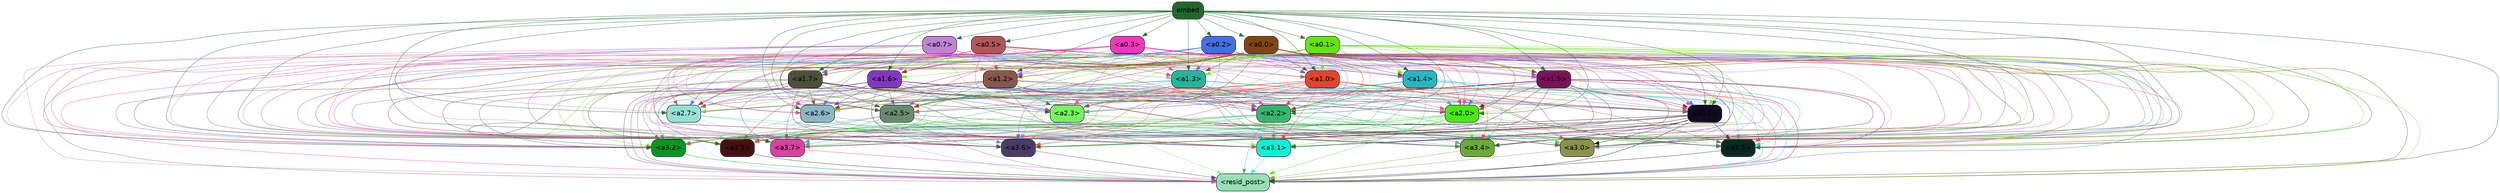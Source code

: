 strict digraph "" {
	graph [bgcolor=transparent,
		layout=dot,
		overlap=false,
		splines=true
	];
	"<a3.7>"	[color=black,
		fillcolor="#d9409f",
		fontname=Helvetica,
		shape=box,
		style="filled, rounded"];
	"<resid_post>"	[color=black,
		fillcolor="#98deb6",
		fontname=Helvetica,
		shape=box,
		style="filled, rounded"];
	"<a3.7>" -> "<resid_post>"	[color="#d9409f",
		penwidth=0.6];
	"<a3.6>"	[color=black,
		fillcolor="#4a3b69",
		fontname=Helvetica,
		shape=box,
		style="filled, rounded"];
	"<a3.6>" -> "<resid_post>"	[color="#4a3b69",
		penwidth=0.6];
	"<a3.5>"	[color=black,
		fillcolor="#0b2822",
		fontname=Helvetica,
		shape=box,
		style="filled, rounded"];
	"<a3.5>" -> "<resid_post>"	[color="#0b2822",
		penwidth=0.6];
	"<a3.4>"	[color=black,
		fillcolor="#6aaa37",
		fontname=Helvetica,
		shape=box,
		style="filled, rounded"];
	"<a3.4>" -> "<resid_post>"	[color="#6aaa37",
		penwidth=0.6];
	"<a3.3>"	[color=black,
		fillcolor="#461010",
		fontname=Helvetica,
		shape=box,
		style="filled, rounded"];
	"<a3.3>" -> "<resid_post>"	[color="#461010",
		penwidth=0.6];
	"<a3.2>"	[color=black,
		fillcolor="#06981f",
		fontname=Helvetica,
		shape=box,
		style="filled, rounded"];
	"<a3.2>" -> "<resid_post>"	[color="#06981f",
		penwidth=0.6];
	"<a3.1>"	[color=black,
		fillcolor="#0cf1d3",
		fontname=Helvetica,
		shape=box,
		style="filled, rounded"];
	"<a3.1>" -> "<resid_post>"	[color="#0cf1d3",
		penwidth=0.6];
	"<a3.0>"	[color=black,
		fillcolor="#8b924b",
		fontname=Helvetica,
		shape=box,
		style="filled, rounded"];
	"<a3.0>" -> "<resid_post>"	[color="#8b924b",
		penwidth=0.6];
	"<a2.7>"	[color=black,
		fillcolor="#95e0d4",
		fontname=Helvetica,
		shape=box,
		style="filled, rounded"];
	"<a2.7>" -> "<a3.7>"	[color="#95e0d4",
		penwidth=0.6];
	"<a2.7>" -> "<resid_post>"	[color="#95e0d4",
		penwidth=0.6];
	"<a2.7>" -> "<a3.6>"	[color="#95e0d4",
		penwidth=0.6];
	"<a2.7>" -> "<a3.5>"	[color="#95e0d4",
		penwidth=0.6];
	"<a2.7>" -> "<a3.4>"	[color="#95e0d4",
		penwidth=0.6];
	"<a2.7>" -> "<a3.3>"	[color="#95e0d4",
		penwidth=0.6];
	"<a2.7>" -> "<a3.2>"	[color="#95e0d4",
		penwidth=0.6];
	"<a2.7>" -> "<a3.1>"	[color="#95e0d4",
		penwidth=0.6];
	"<a2.7>" -> "<a3.0>"	[color="#95e0d4",
		penwidth=0.6];
	"<a2.6>"	[color=black,
		fillcolor="#8cb7c3",
		fontname=Helvetica,
		shape=box,
		style="filled, rounded"];
	"<a2.6>" -> "<a3.7>"	[color="#8cb7c3",
		penwidth=0.6];
	"<a2.6>" -> "<resid_post>"	[color="#8cb7c3",
		penwidth=0.6];
	"<a2.6>" -> "<a3.6>"	[color="#8cb7c3",
		penwidth=0.6];
	"<a2.6>" -> "<a3.5>"	[color="#8cb7c3",
		penwidth=0.6];
	"<a2.6>" -> "<a3.4>"	[color="#8cb7c3",
		penwidth=0.6];
	"<a2.6>" -> "<a3.3>"	[color="#8cb7c3",
		penwidth=0.6];
	"<a2.6>" -> "<a3.2>"	[color="#8cb7c3",
		penwidth=0.6];
	"<a2.6>" -> "<a3.1>"	[color="#8cb7c3",
		penwidth=0.6];
	"<a2.6>" -> "<a3.0>"	[color="#8cb7c3",
		penwidth=0.6];
	"<a2.5>"	[color=black,
		fillcolor="#688c70",
		fontname=Helvetica,
		shape=box,
		style="filled, rounded"];
	"<a2.5>" -> "<a3.7>"	[color="#688c70",
		penwidth=0.6];
	"<a2.5>" -> "<resid_post>"	[color="#688c70",
		penwidth=0.6];
	"<a2.5>" -> "<a3.6>"	[color="#688c70",
		penwidth=0.6];
	"<a2.5>" -> "<a3.5>"	[color="#688c70",
		penwidth=0.6];
	"<a2.5>" -> "<a3.4>"	[color="#688c70",
		penwidth=0.6];
	"<a2.5>" -> "<a3.3>"	[color="#688c70",
		penwidth=0.6];
	"<a2.5>" -> "<a3.2>"	[color="#688c70",
		penwidth=0.6];
	"<a2.5>" -> "<a3.1>"	[color="#688c70",
		penwidth=0.6];
	"<a2.5>" -> "<a3.0>"	[color="#688c70",
		penwidth=0.6];
	"<a2.3>"	[color=black,
		fillcolor="#76f55f",
		fontname=Helvetica,
		shape=box,
		style="filled, rounded"];
	"<a2.3>" -> "<a3.7>"	[color="#76f55f",
		penwidth=0.6];
	"<a2.3>" -> "<resid_post>"	[color="#76f55f",
		penwidth=0.6];
	"<a2.3>" -> "<a3.6>"	[color="#76f55f",
		penwidth=0.6];
	"<a2.3>" -> "<a3.5>"	[color="#76f55f",
		penwidth=0.6];
	"<a2.3>" -> "<a3.4>"	[color="#76f55f",
		penwidth=0.6];
	"<a2.3>" -> "<a3.3>"	[color="#76f55f",
		penwidth=0.6];
	"<a2.3>" -> "<a3.2>"	[color="#76f55f",
		penwidth=0.6];
	"<a2.3>" -> "<a3.1>"	[color="#76f55f",
		penwidth=0.6];
	"<a2.3>" -> "<a3.0>"	[color="#76f55f",
		penwidth=0.6];
	"<a2.2>"	[color=black,
		fillcolor="#37b470",
		fontname=Helvetica,
		shape=box,
		style="filled, rounded"];
	"<a2.2>" -> "<a3.7>"	[color="#37b470",
		penwidth=0.6];
	"<a2.2>" -> "<resid_post>"	[color="#37b470",
		penwidth=0.6];
	"<a2.2>" -> "<a3.6>"	[color="#37b470",
		penwidth=0.6];
	"<a2.2>" -> "<a3.5>"	[color="#37b470",
		penwidth=0.6];
	"<a2.2>" -> "<a3.4>"	[color="#37b470",
		penwidth=0.6];
	"<a2.2>" -> "<a3.3>"	[color="#37b470",
		penwidth=0.6];
	"<a2.2>" -> "<a3.2>"	[color="#37b470",
		penwidth=0.6];
	"<a2.2>" -> "<a3.1>"	[color="#37b470",
		penwidth=0.6];
	"<a2.2>" -> "<a3.0>"	[color="#37b470",
		penwidth=0.6];
	"<a2.1>"	[color=black,
		fillcolor="#100a22",
		fontname=Helvetica,
		shape=box,
		style="filled, rounded"];
	"<a2.1>" -> "<a3.7>"	[color="#100a22",
		penwidth=0.6];
	"<a2.1>" -> "<resid_post>"	[color="#100a22",
		penwidth=0.6];
	"<a2.1>" -> "<a3.6>"	[color="#100a22",
		penwidth=0.6];
	"<a2.1>" -> "<a3.5>"	[color="#100a22",
		penwidth=0.6];
	"<a2.1>" -> "<a3.4>"	[color="#100a22",
		penwidth=0.6];
	"<a2.1>" -> "<a3.3>"	[color="#100a22",
		penwidth=0.6];
	"<a2.1>" -> "<a3.2>"	[color="#100a22",
		penwidth=0.6];
	"<a2.1>" -> "<a3.1>"	[color="#100a22",
		penwidth=0.6];
	"<a2.1>" -> "<a3.0>"	[color="#100a22",
		penwidth=0.6];
	"<a2.0>"	[color=black,
		fillcolor="#4ae61a",
		fontname=Helvetica,
		shape=box,
		style="filled, rounded"];
	"<a2.0>" -> "<a3.7>"	[color="#4ae61a",
		penwidth=0.6];
	"<a2.0>" -> "<resid_post>"	[color="#4ae61a",
		penwidth=0.6];
	"<a2.0>" -> "<a3.6>"	[color="#4ae61a",
		penwidth=0.6];
	"<a2.0>" -> "<a3.5>"	[color="#4ae61a",
		penwidth=0.6];
	"<a2.0>" -> "<a3.4>"	[color="#4ae61a",
		penwidth=0.6];
	"<a2.0>" -> "<a3.3>"	[color="#4ae61a",
		penwidth=0.6];
	"<a2.0>" -> "<a3.2>"	[color="#4ae61a",
		penwidth=0.6];
	"<a2.0>" -> "<a3.1>"	[color="#4ae61a",
		penwidth=0.6];
	"<a2.0>" -> "<a3.0>"	[color="#4ae61a",
		penwidth=0.6];
	"<a1.7>"	[color=black,
		fillcolor="#4b5038",
		fontname=Helvetica,
		shape=box,
		style="filled, rounded"];
	"<a1.7>" -> "<a3.7>"	[color="#4b5038",
		penwidth=0.6];
	"<a1.7>" -> "<resid_post>"	[color="#4b5038",
		penwidth=0.6];
	"<a1.7>" -> "<a3.6>"	[color="#4b5038",
		penwidth=0.6];
	"<a1.7>" -> "<a3.5>"	[color="#4b5038",
		penwidth=0.6];
	"<a1.7>" -> "<a3.4>"	[color="#4b5038",
		penwidth=0.6];
	"<a1.7>" -> "<a3.3>"	[color="#4b5038",
		penwidth=0.6];
	"<a1.7>" -> "<a3.2>"	[color="#4b5038",
		penwidth=0.6];
	"<a1.7>" -> "<a3.1>"	[color="#4b5038",
		penwidth=0.6];
	"<a1.7>" -> "<a3.0>"	[color="#4b5038",
		penwidth=0.6];
	"<a1.7>" -> "<a2.7>"	[color="#4b5038",
		penwidth=0.6];
	"<a1.7>" -> "<a2.6>"	[color="#4b5038",
		penwidth=0.6];
	"<a1.7>" -> "<a2.5>"	[color="#4b5038",
		penwidth=0.6];
	"<a1.7>" -> "<a2.3>"	[color="#4b5038",
		penwidth=0.6];
	"<a1.7>" -> "<a2.2>"	[color="#4b5038",
		penwidth=0.6];
	"<a1.7>" -> "<a2.1>"	[color="#4b5038",
		penwidth=0.6];
	"<a1.7>" -> "<a2.0>"	[color="#4b5038",
		penwidth=0.6];
	"<a1.6>"	[color=black,
		fillcolor="#8335c3",
		fontname=Helvetica,
		shape=box,
		style="filled, rounded"];
	"<a1.6>" -> "<a3.7>"	[color="#8335c3",
		penwidth=0.6];
	"<a1.6>" -> "<resid_post>"	[color="#8335c3",
		penwidth=0.6];
	"<a1.6>" -> "<a3.6>"	[color="#8335c3",
		penwidth=0.6];
	"<a1.6>" -> "<a3.5>"	[color="#8335c3",
		penwidth=0.6];
	"<a1.6>" -> "<a3.4>"	[color="#8335c3",
		penwidth=0.6];
	"<a1.6>" -> "<a3.3>"	[color="#8335c3",
		penwidth=0.6];
	"<a1.6>" -> "<a3.2>"	[color="#8335c3",
		penwidth=0.6];
	"<a1.6>" -> "<a3.1>"	[color="#8335c3",
		penwidth=0.6];
	"<a1.6>" -> "<a3.0>"	[color="#8335c3",
		penwidth=0.6];
	"<a1.6>" -> "<a2.7>"	[color="#8335c3",
		penwidth=0.6];
	"<a1.6>" -> "<a2.6>"	[color="#8335c3",
		penwidth=0.6];
	"<a1.6>" -> "<a2.5>"	[color="#8335c3",
		penwidth=0.6];
	"<a1.6>" -> "<a2.3>"	[color="#8335c3",
		penwidth=0.6];
	"<a1.6>" -> "<a2.2>"	[color="#8335c3",
		penwidth=0.6];
	"<a1.6>" -> "<a2.1>"	[color="#8335c3",
		penwidth=0.6];
	"<a1.6>" -> "<a2.0>"	[color="#8335c3",
		penwidth=0.6];
	"<a1.5>"	[color=black,
		fillcolor="#7b1058",
		fontname=Helvetica,
		shape=box,
		style="filled, rounded"];
	"<a1.5>" -> "<a3.7>"	[color="#7b1058",
		penwidth=0.6];
	"<a1.5>" -> "<resid_post>"	[color="#7b1058",
		penwidth=0.6];
	"<a1.5>" -> "<a3.6>"	[color="#7b1058",
		penwidth=0.6];
	"<a1.5>" -> "<a3.5>"	[color="#7b1058",
		penwidth=0.6];
	"<a1.5>" -> "<a3.4>"	[color="#7b1058",
		penwidth=0.6];
	"<a1.5>" -> "<a3.3>"	[color="#7b1058",
		penwidth=0.6];
	"<a1.5>" -> "<a3.2>"	[color="#7b1058",
		penwidth=0.6];
	"<a1.5>" -> "<a3.1>"	[color="#7b1058",
		penwidth=0.6];
	"<a1.5>" -> "<a3.0>"	[color="#7b1058",
		penwidth=0.6];
	"<a1.5>" -> "<a2.7>"	[color="#7b1058",
		penwidth=0.6];
	"<a1.5>" -> "<a2.6>"	[color="#7b1058",
		penwidth=0.6];
	"<a1.5>" -> "<a2.5>"	[color="#7b1058",
		penwidth=0.6];
	"<a1.5>" -> "<a2.3>"	[color="#7b1058",
		penwidth=0.6];
	"<a1.5>" -> "<a2.2>"	[color="#7b1058",
		penwidth=0.6];
	"<a1.5>" -> "<a2.1>"	[color="#7b1058",
		penwidth=0.6];
	"<a1.5>" -> "<a2.0>"	[color="#7b1058",
		penwidth=0.6];
	"<a1.4>"	[color=black,
		fillcolor="#26b7c4",
		fontname=Helvetica,
		shape=box,
		style="filled, rounded"];
	"<a1.4>" -> "<a3.7>"	[color="#26b7c4",
		penwidth=0.6];
	"<a1.4>" -> "<resid_post>"	[color="#26b7c4",
		penwidth=0.6];
	"<a1.4>" -> "<a3.6>"	[color="#26b7c4",
		penwidth=0.6];
	"<a1.4>" -> "<a3.5>"	[color="#26b7c4",
		penwidth=0.6];
	"<a1.4>" -> "<a3.4>"	[color="#26b7c4",
		penwidth=0.6];
	"<a1.4>" -> "<a3.3>"	[color="#26b7c4",
		penwidth=0.6];
	"<a1.4>" -> "<a3.2>"	[color="#26b7c4",
		penwidth=0.6];
	"<a1.4>" -> "<a3.1>"	[color="#26b7c4",
		penwidth=0.6];
	"<a1.4>" -> "<a3.0>"	[color="#26b7c4",
		penwidth=0.6];
	"<a1.4>" -> "<a2.7>"	[color="#26b7c4",
		penwidth=0.6];
	"<a1.4>" -> "<a2.6>"	[color="#26b7c4",
		penwidth=0.6];
	"<a1.4>" -> "<a2.5>"	[color="#26b7c4",
		penwidth=0.6];
	"<a1.4>" -> "<a2.3>"	[color="#26b7c4",
		penwidth=0.6];
	"<a1.4>" -> "<a2.2>"	[color="#26b7c4",
		penwidth=0.6];
	"<a1.4>" -> "<a2.1>"	[color="#26b7c4",
		penwidth=0.6];
	"<a1.4>" -> "<a2.0>"	[color="#26b7c4",
		penwidth=0.6];
	"<a1.3>"	[color=black,
		fillcolor="#25b59a",
		fontname=Helvetica,
		shape=box,
		style="filled, rounded"];
	"<a1.3>" -> "<a3.7>"	[color="#25b59a",
		penwidth=0.6];
	"<a1.3>" -> "<resid_post>"	[color="#25b59a",
		penwidth=0.6];
	"<a1.3>" -> "<a3.6>"	[color="#25b59a",
		penwidth=0.6];
	"<a1.3>" -> "<a3.5>"	[color="#25b59a",
		penwidth=0.6];
	"<a1.3>" -> "<a3.4>"	[color="#25b59a",
		penwidth=0.6];
	"<a1.3>" -> "<a3.3>"	[color="#25b59a",
		penwidth=0.6];
	"<a1.3>" -> "<a3.2>"	[color="#25b59a",
		penwidth=0.6];
	"<a1.3>" -> "<a3.1>"	[color="#25b59a",
		penwidth=0.6];
	"<a1.3>" -> "<a3.0>"	[color="#25b59a",
		penwidth=0.6];
	"<a1.3>" -> "<a2.7>"	[color="#25b59a",
		penwidth=0.6];
	"<a1.3>" -> "<a2.6>"	[color="#25b59a",
		penwidth=0.6];
	"<a1.3>" -> "<a2.5>"	[color="#25b59a",
		penwidth=0.6];
	"<a1.3>" -> "<a2.3>"	[color="#25b59a",
		penwidth=0.6];
	"<a1.3>" -> "<a2.2>"	[color="#25b59a",
		penwidth=0.6];
	"<a1.3>" -> "<a2.1>"	[color="#25b59a",
		penwidth=0.6];
	"<a1.3>" -> "<a2.0>"	[color="#25b59a",
		penwidth=0.6];
	"<a1.2>"	[color=black,
		fillcolor="#88564b",
		fontname=Helvetica,
		shape=box,
		style="filled, rounded"];
	"<a1.2>" -> "<a3.7>"	[color="#88564b",
		penwidth=0.6];
	"<a1.2>" -> "<resid_post>"	[color="#88564b",
		penwidth=0.6];
	"<a1.2>" -> "<a3.6>"	[color="#88564b",
		penwidth=0.6];
	"<a1.2>" -> "<a3.5>"	[color="#88564b",
		penwidth=0.6];
	"<a1.2>" -> "<a3.4>"	[color="#88564b",
		penwidth=0.6];
	"<a1.2>" -> "<a3.3>"	[color="#88564b",
		penwidth=0.6];
	"<a1.2>" -> "<a3.2>"	[color="#88564b",
		penwidth=0.6];
	"<a1.2>" -> "<a3.1>"	[color="#88564b",
		penwidth=0.6];
	"<a1.2>" -> "<a3.0>"	[color="#88564b",
		penwidth=0.6];
	"<a1.2>" -> "<a2.7>"	[color="#88564b",
		penwidth=0.6];
	"<a1.2>" -> "<a2.6>"	[color="#88564b",
		penwidth=0.6];
	"<a1.2>" -> "<a2.5>"	[color="#88564b",
		penwidth=0.6];
	"<a1.2>" -> "<a2.3>"	[color="#88564b",
		penwidth=0.6];
	"<a1.2>" -> "<a2.2>"	[color="#88564b",
		penwidth=0.6];
	"<a1.2>" -> "<a2.1>"	[color="#88564b",
		penwidth=0.6];
	"<a1.2>" -> "<a2.0>"	[color="#88564b",
		penwidth=0.6];
	"<a1.0>"	[color=black,
		fillcolor="#e6432a",
		fontname=Helvetica,
		shape=box,
		style="filled, rounded"];
	"<a1.0>" -> "<a3.7>"	[color="#e6432a",
		penwidth=0.6];
	"<a1.0>" -> "<resid_post>"	[color="#e6432a",
		penwidth=0.6];
	"<a1.0>" -> "<a3.6>"	[color="#e6432a",
		penwidth=0.6];
	"<a1.0>" -> "<a3.5>"	[color="#e6432a",
		penwidth=0.6];
	"<a1.0>" -> "<a3.4>"	[color="#e6432a",
		penwidth=0.6];
	"<a1.0>" -> "<a3.3>"	[color="#e6432a",
		penwidth=0.6];
	"<a1.0>" -> "<a3.2>"	[color="#e6432a",
		penwidth=0.6];
	"<a1.0>" -> "<a3.1>"	[color="#e6432a",
		penwidth=0.6];
	"<a1.0>" -> "<a3.0>"	[color="#e6432a",
		penwidth=0.6];
	"<a1.0>" -> "<a2.7>"	[color="#e6432a",
		penwidth=0.6];
	"<a1.0>" -> "<a2.6>"	[color="#e6432a",
		penwidth=0.6];
	"<a1.0>" -> "<a2.5>"	[color="#e6432a",
		penwidth=0.6];
	"<a1.0>" -> "<a2.3>"	[color="#e6432a",
		penwidth=0.6];
	"<a1.0>" -> "<a2.2>"	[color="#e6432a",
		penwidth=0.6];
	"<a1.0>" -> "<a2.1>"	[color="#e6432a",
		penwidth=0.6];
	"<a1.0>" -> "<a2.0>"	[color="#e6432a",
		penwidth=0.6];
	"<a0.7>"	[color=black,
		fillcolor="#be84d3",
		fontname=Helvetica,
		shape=box,
		style="filled, rounded"];
	"<a0.7>" -> "<a3.7>"	[color="#be84d3",
		penwidth=0.6];
	"<a0.7>" -> "<resid_post>"	[color="#be84d3",
		penwidth=0.6];
	"<a0.7>" -> "<a3.6>"	[color="#be84d3",
		penwidth=0.6];
	"<a0.7>" -> "<a3.5>"	[color="#be84d3",
		penwidth=0.6];
	"<a0.7>" -> "<a3.4>"	[color="#be84d3",
		penwidth=0.6];
	"<a0.7>" -> "<a3.3>"	[color="#be84d3",
		penwidth=0.6];
	"<a0.7>" -> "<a3.2>"	[color="#be84d3",
		penwidth=0.6];
	"<a0.7>" -> "<a3.1>"	[color="#be84d3",
		penwidth=0.6];
	"<a0.7>" -> "<a3.0>"	[color="#be84d3",
		penwidth=0.6];
	"<a0.7>" -> "<a2.7>"	[color="#be84d3",
		penwidth=0.6];
	"<a0.7>" -> "<a2.6>"	[color="#be84d3",
		penwidth=0.6];
	"<a0.7>" -> "<a2.5>"	[color="#be84d3",
		penwidth=0.6];
	"<a0.7>" -> "<a2.3>"	[color="#be84d3",
		penwidth=0.6];
	"<a0.7>" -> "<a2.2>"	[color="#be84d3",
		penwidth=0.6];
	"<a0.7>" -> "<a2.1>"	[color="#be84d3",
		penwidth=0.6];
	"<a0.7>" -> "<a2.0>"	[color="#be84d3",
		penwidth=0.6];
	"<a0.7>" -> "<a1.7>"	[color="#be84d3",
		penwidth=0.6];
	"<a0.7>" -> "<a1.6>"	[color="#be84d3",
		penwidth=0.6];
	"<a0.7>" -> "<a1.5>"	[color="#be84d3",
		penwidth=0.6];
	"<a0.7>" -> "<a1.4>"	[color="#be84d3",
		penwidth=0.6];
	"<a0.7>" -> "<a1.3>"	[color="#be84d3",
		penwidth=0.6];
	"<a0.7>" -> "<a1.2>"	[color="#be84d3",
		penwidth=0.6];
	"<a0.7>" -> "<a1.0>"	[color="#be84d3",
		penwidth=0.6];
	"<a0.5>"	[color=black,
		fillcolor="#b05659",
		fontname=Helvetica,
		shape=box,
		style="filled, rounded"];
	"<a0.5>" -> "<a3.7>"	[color="#b05659",
		penwidth=0.6];
	"<a0.5>" -> "<resid_post>"	[color="#b05659",
		penwidth=0.6];
	"<a0.5>" -> "<a3.6>"	[color="#b05659",
		penwidth=0.6];
	"<a0.5>" -> "<a3.5>"	[color="#b05659",
		penwidth=0.6];
	"<a0.5>" -> "<a3.4>"	[color="#b05659",
		penwidth=0.6];
	"<a0.5>" -> "<a3.3>"	[color="#b05659",
		penwidth=0.6];
	"<a0.5>" -> "<a3.2>"	[color="#b05659",
		penwidth=0.6];
	"<a0.5>" -> "<a3.1>"	[color="#b05659",
		penwidth=0.6];
	"<a0.5>" -> "<a3.0>"	[color="#b05659",
		penwidth=0.6];
	"<a0.5>" -> "<a2.7>"	[color="#b05659",
		penwidth=0.6];
	"<a0.5>" -> "<a2.6>"	[color="#b05659",
		penwidth=0.6];
	"<a0.5>" -> "<a2.5>"	[color="#b05659",
		penwidth=0.6];
	"<a0.5>" -> "<a2.3>"	[color="#b05659",
		penwidth=0.6];
	"<a0.5>" -> "<a2.2>"	[color="#b05659",
		penwidth=0.6];
	"<a0.5>" -> "<a2.1>"	[color="#b05659",
		penwidth=0.6];
	"<a0.5>" -> "<a2.0>"	[color="#b05659",
		penwidth=0.6];
	"<a0.5>" -> "<a1.7>"	[color="#b05659",
		penwidth=0.6];
	"<a0.5>" -> "<a1.6>"	[color="#b05659",
		penwidth=0.6];
	"<a0.5>" -> "<a1.5>"	[color="#b05659",
		penwidth=0.6];
	"<a0.5>" -> "<a1.4>"	[color="#b05659",
		penwidth=0.6];
	"<a0.5>" -> "<a1.3>"	[color="#b05659",
		penwidth=0.6];
	"<a0.5>" -> "<a1.2>"	[color="#b05659",
		penwidth=0.6];
	"<a0.5>" -> "<a1.0>"	[color="#b05659",
		penwidth=0.6];
	"<a0.3>"	[color=black,
		fillcolor="#f138bc",
		fontname=Helvetica,
		shape=box,
		style="filled, rounded"];
	"<a0.3>" -> "<a3.7>"	[color="#f138bc",
		penwidth=0.6];
	"<a0.3>" -> "<resid_post>"	[color="#f138bc",
		penwidth=0.6];
	"<a0.3>" -> "<a3.6>"	[color="#f138bc",
		penwidth=0.6];
	"<a0.3>" -> "<a3.5>"	[color="#f138bc",
		penwidth=0.6];
	"<a0.3>" -> "<a3.4>"	[color="#f138bc",
		penwidth=0.6];
	"<a0.3>" -> "<a3.3>"	[color="#f138bc",
		penwidth=0.6];
	"<a0.3>" -> "<a3.2>"	[color="#f138bc",
		penwidth=0.6];
	"<a0.3>" -> "<a3.1>"	[color="#f138bc",
		penwidth=0.6];
	"<a0.3>" -> "<a3.0>"	[color="#f138bc",
		penwidth=0.6];
	"<a0.3>" -> "<a2.7>"	[color="#f138bc",
		penwidth=0.6];
	"<a0.3>" -> "<a2.6>"	[color="#f138bc",
		penwidth=0.6];
	"<a0.3>" -> "<a2.5>"	[color="#f138bc",
		penwidth=0.6];
	"<a0.3>" -> "<a2.3>"	[color="#f138bc",
		penwidth=0.6];
	"<a0.3>" -> "<a2.2>"	[color="#f138bc",
		penwidth=0.6];
	"<a0.3>" -> "<a2.1>"	[color="#f138bc",
		penwidth=0.6];
	"<a0.3>" -> "<a2.0>"	[color="#f138bc",
		penwidth=0.6];
	"<a0.3>" -> "<a1.7>"	[color="#f138bc",
		penwidth=0.6];
	"<a0.3>" -> "<a1.6>"	[color="#f138bc",
		penwidth=0.6];
	"<a0.3>" -> "<a1.5>"	[color="#f138bc",
		penwidth=0.6];
	"<a0.3>" -> "<a1.4>"	[color="#f138bc",
		penwidth=0.6];
	"<a0.3>" -> "<a1.3>"	[color="#f138bc",
		penwidth=0.6];
	"<a0.3>" -> "<a1.2>"	[color="#f138bc",
		penwidth=0.6];
	"<a0.3>" -> "<a1.0>"	[color="#f138bc",
		penwidth=0.6];
	"<a0.2>"	[color=black,
		fillcolor="#466ee4",
		fontname=Helvetica,
		shape=box,
		style="filled, rounded"];
	"<a0.2>" -> "<a3.7>"	[color="#466ee4",
		penwidth=0.6];
	"<a0.2>" -> "<resid_post>"	[color="#466ee4",
		penwidth=0.6];
	"<a0.2>" -> "<a3.6>"	[color="#466ee4",
		penwidth=0.6];
	"<a0.2>" -> "<a3.5>"	[color="#466ee4",
		penwidth=0.6];
	"<a0.2>" -> "<a3.4>"	[color="#466ee4",
		penwidth=0.6];
	"<a0.2>" -> "<a3.3>"	[color="#466ee4",
		penwidth=0.6];
	"<a0.2>" -> "<a3.2>"	[color="#466ee4",
		penwidth=0.6];
	"<a0.2>" -> "<a3.1>"	[color="#466ee4",
		penwidth=0.6];
	"<a0.2>" -> "<a3.0>"	[color="#466ee4",
		penwidth=0.6];
	"<a0.2>" -> "<a2.7>"	[color="#466ee4",
		penwidth=0.6];
	"<a0.2>" -> "<a2.6>"	[color="#466ee4",
		penwidth=0.6];
	"<a0.2>" -> "<a2.5>"	[color="#466ee4",
		penwidth=0.6];
	"<a0.2>" -> "<a2.3>"	[color="#466ee4",
		penwidth=0.6];
	"<a0.2>" -> "<a2.2>"	[color="#466ee4",
		penwidth=0.6];
	"<a0.2>" -> "<a2.1>"	[color="#466ee4",
		penwidth=0.6];
	"<a0.2>" -> "<a2.0>"	[color="#466ee4",
		penwidth=0.6];
	"<a0.2>" -> "<a1.7>"	[color="#466ee4",
		penwidth=0.6];
	"<a0.2>" -> "<a1.6>"	[color="#466ee4",
		penwidth=0.6];
	"<a0.2>" -> "<a1.5>"	[color="#466ee4",
		penwidth=0.6];
	"<a0.2>" -> "<a1.4>"	[color="#466ee4",
		penwidth=0.6];
	"<a0.2>" -> "<a1.3>"	[color="#466ee4",
		penwidth=0.6];
	"<a0.2>" -> "<a1.2>"	[color="#466ee4",
		penwidth=0.6];
	"<a0.2>" -> "<a1.0>"	[color="#466ee4",
		penwidth=0.6];
	"<a0.1>"	[color=black,
		fillcolor="#66e313",
		fontname=Helvetica,
		shape=box,
		style="filled, rounded"];
	"<a0.1>" -> "<a3.7>"	[color="#66e313",
		penwidth=0.6];
	"<a0.1>" -> "<resid_post>"	[color="#66e313",
		penwidth=0.6];
	"<a0.1>" -> "<a3.6>"	[color="#66e313",
		penwidth=0.6];
	"<a0.1>" -> "<a3.5>"	[color="#66e313",
		penwidth=0.6];
	"<a0.1>" -> "<a3.4>"	[color="#66e313",
		penwidth=0.6];
	"<a0.1>" -> "<a3.3>"	[color="#66e313",
		penwidth=0.6];
	"<a0.1>" -> "<a3.2>"	[color="#66e313",
		penwidth=0.6];
	"<a0.1>" -> "<a3.1>"	[color="#66e313",
		penwidth=0.6];
	"<a0.1>" -> "<a3.0>"	[color="#66e313",
		penwidth=0.6];
	"<a0.1>" -> "<a2.7>"	[color="#66e313",
		penwidth=0.6];
	"<a0.1>" -> "<a2.6>"	[color="#66e313",
		penwidth=0.6];
	"<a0.1>" -> "<a2.5>"	[color="#66e313",
		penwidth=0.6];
	"<a0.1>" -> "<a2.3>"	[color="#66e313",
		penwidth=0.6];
	"<a0.1>" -> "<a2.2>"	[color="#66e313",
		penwidth=0.6];
	"<a0.1>" -> "<a2.1>"	[color="#66e313",
		penwidth=0.6];
	"<a0.1>" -> "<a2.0>"	[color="#66e313",
		penwidth=0.6];
	"<a0.1>" -> "<a1.7>"	[color="#66e313",
		penwidth=0.6];
	"<a0.1>" -> "<a1.6>"	[color="#66e313",
		penwidth=0.6];
	"<a0.1>" -> "<a1.5>"	[color="#66e313",
		penwidth=0.6];
	"<a0.1>" -> "<a1.4>"	[color="#66e313",
		penwidth=0.6];
	"<a0.1>" -> "<a1.3>"	[color="#66e313",
		penwidth=0.6];
	"<a0.1>" -> "<a1.2>"	[color="#66e313",
		penwidth=0.6];
	"<a0.1>" -> "<a1.0>"	[color="#66e313",
		penwidth=0.6];
	"<a0.0>"	[color=black,
		fillcolor="#814511",
		fontname=Helvetica,
		shape=box,
		style="filled, rounded"];
	"<a0.0>" -> "<a3.7>"	[color="#814511",
		penwidth=0.6];
	"<a0.0>" -> "<resid_post>"	[color="#814511",
		penwidth=0.6];
	"<a0.0>" -> "<a3.6>"	[color="#814511",
		penwidth=0.6];
	"<a0.0>" -> "<a3.5>"	[color="#814511",
		penwidth=0.6];
	"<a0.0>" -> "<a3.4>"	[color="#814511",
		penwidth=0.6];
	"<a0.0>" -> "<a3.3>"	[color="#814511",
		penwidth=0.6];
	"<a0.0>" -> "<a3.2>"	[color="#814511",
		penwidth=0.6];
	"<a0.0>" -> "<a3.1>"	[color="#814511",
		penwidth=0.6];
	"<a0.0>" -> "<a3.0>"	[color="#814511",
		penwidth=0.6];
	"<a0.0>" -> "<a2.7>"	[color="#814511",
		penwidth=0.6];
	"<a0.0>" -> "<a2.6>"	[color="#814511",
		penwidth=0.6];
	"<a0.0>" -> "<a2.5>"	[color="#814511",
		penwidth=0.6];
	"<a0.0>" -> "<a2.3>"	[color="#814511",
		penwidth=0.6];
	"<a0.0>" -> "<a2.2>"	[color="#814511",
		penwidth=0.6];
	"<a0.0>" -> "<a2.1>"	[color="#814511",
		penwidth=0.6];
	"<a0.0>" -> "<a2.0>"	[color="#814511",
		penwidth=0.6];
	"<a0.0>" -> "<a1.7>"	[color="#814511",
		penwidth=0.6];
	"<a0.0>" -> "<a1.6>"	[color="#814511",
		penwidth=0.6];
	"<a0.0>" -> "<a1.5>"	[color="#814511",
		penwidth=0.6];
	"<a0.0>" -> "<a1.4>"	[color="#814511",
		penwidth=0.6];
	"<a0.0>" -> "<a1.3>"	[color="#814511",
		penwidth=0.6];
	"<a0.0>" -> "<a1.2>"	[color="#814511",
		penwidth=0.6];
	"<a0.0>" -> "<a1.0>"	[color="#814511",
		penwidth=0.6];
	embed	[color=black,
		fillcolor="#20672a",
		fontname=Helvetica,
		shape=box,
		style="filled, rounded"];
	embed -> "<a3.7>"	[color="#20672a",
		penwidth=0.6];
	embed -> "<resid_post>"	[color="#20672a",
		penwidth=0.6];
	embed -> "<a3.6>"	[color="#20672a",
		penwidth=0.6];
	embed -> "<a3.5>"	[color="#20672a",
		penwidth=0.6];
	embed -> "<a3.4>"	[color="#20672a",
		penwidth=0.6];
	embed -> "<a3.3>"	[color="#20672a",
		penwidth=0.6];
	embed -> "<a3.2>"	[color="#20672a",
		penwidth=0.6];
	embed -> "<a3.1>"	[color="#20672a",
		penwidth=0.6];
	embed -> "<a3.0>"	[color="#20672a",
		penwidth=0.6];
	embed -> "<a2.7>"	[color="#20672a",
		penwidth=0.6];
	embed -> "<a2.6>"	[color="#20672a",
		penwidth=0.6];
	embed -> "<a2.5>"	[color="#20672a",
		penwidth=0.6];
	embed -> "<a2.3>"	[color="#20672a",
		penwidth=0.6];
	embed -> "<a2.2>"	[color="#20672a",
		penwidth=0.6];
	embed -> "<a2.1>"	[color="#20672a",
		penwidth=0.6];
	embed -> "<a2.0>"	[color="#20672a",
		penwidth=0.6];
	embed -> "<a1.7>"	[color="#20672a",
		penwidth=0.6];
	embed -> "<a1.6>"	[color="#20672a",
		penwidth=0.6];
	embed -> "<a1.5>"	[color="#20672a",
		penwidth=0.6];
	embed -> "<a1.4>"	[color="#20672a",
		penwidth=0.6];
	embed -> "<a1.3>"	[color="#20672a",
		penwidth=0.6];
	embed -> "<a1.2>"	[color="#20672a",
		penwidth=0.6];
	embed -> "<a1.0>"	[color="#20672a",
		penwidth=0.6];
	embed -> "<a0.7>"	[color="#20672a",
		penwidth=0.6];
	embed -> "<a0.5>"	[color="#20672a",
		penwidth=0.6];
	embed -> "<a0.3>"	[color="#20672a",
		penwidth=0.6];
	embed -> "<a0.2>"	[color="#20672a",
		penwidth=0.6];
	embed -> "<a0.1>"	[color="#20672a",
		penwidth=0.6];
	embed -> "<a0.0>"	[color="#20672a",
		penwidth=0.6];
}
